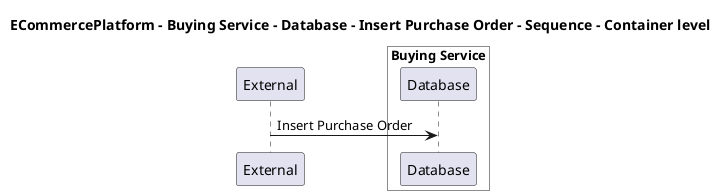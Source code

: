 @startuml

title ECommercePlatform - Buying Service - Database - Insert Purchase Order - Sequence - Container level

participant "External" as C4InterFlow.SoftwareSystems.ExternalSystem

box "Buying Service" #White
    participant "Database" as ECommercePlatform.SoftwareSystems.BuyingService.Containers.Database
end box


C4InterFlow.SoftwareSystems.ExternalSystem -> ECommercePlatform.SoftwareSystems.BuyingService.Containers.Database : Insert Purchase Order


@enduml
